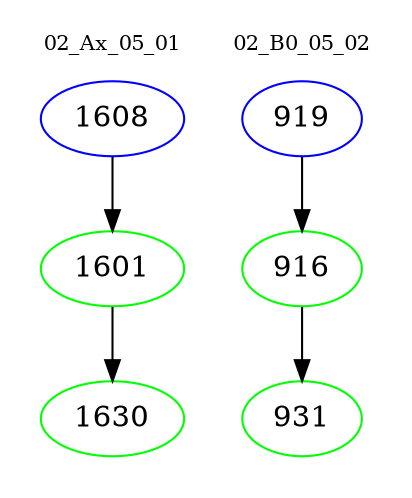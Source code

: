 digraph{
subgraph cluster_0 {
color = white
label = "02_Ax_05_01";
fontsize=10;
T0_1608 [label="1608", color="blue"]
T0_1608 -> T0_1601 [color="black"]
T0_1601 [label="1601", color="green"]
T0_1601 -> T0_1630 [color="black"]
T0_1630 [label="1630", color="green"]
}
subgraph cluster_1 {
color = white
label = "02_B0_05_02";
fontsize=10;
T1_919 [label="919", color="blue"]
T1_919 -> T1_916 [color="black"]
T1_916 [label="916", color="green"]
T1_916 -> T1_931 [color="black"]
T1_931 [label="931", color="green"]
}
}

